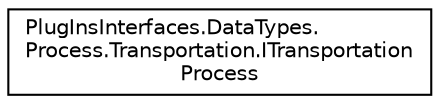 digraph "Graphical Class Hierarchy"
{
  edge [fontname="Helvetica",fontsize="10",labelfontname="Helvetica",labelfontsize="10"];
  node [fontname="Helvetica",fontsize="10",shape=record];
  rankdir="LR";
  Node1 [label="PlugInsInterfaces.DataTypes.\lProcess.Transportation.ITransportation\lProcess",height=0.2,width=0.4,color="black", fillcolor="white", style="filled",URL="$interface_plug_ins_interfaces_1_1_data_types_1_1_process_1_1_transportation_1_1_i_transportation_process.html",tooltip="Definition of a transportation process: a list of steps and edges between them "];
}
